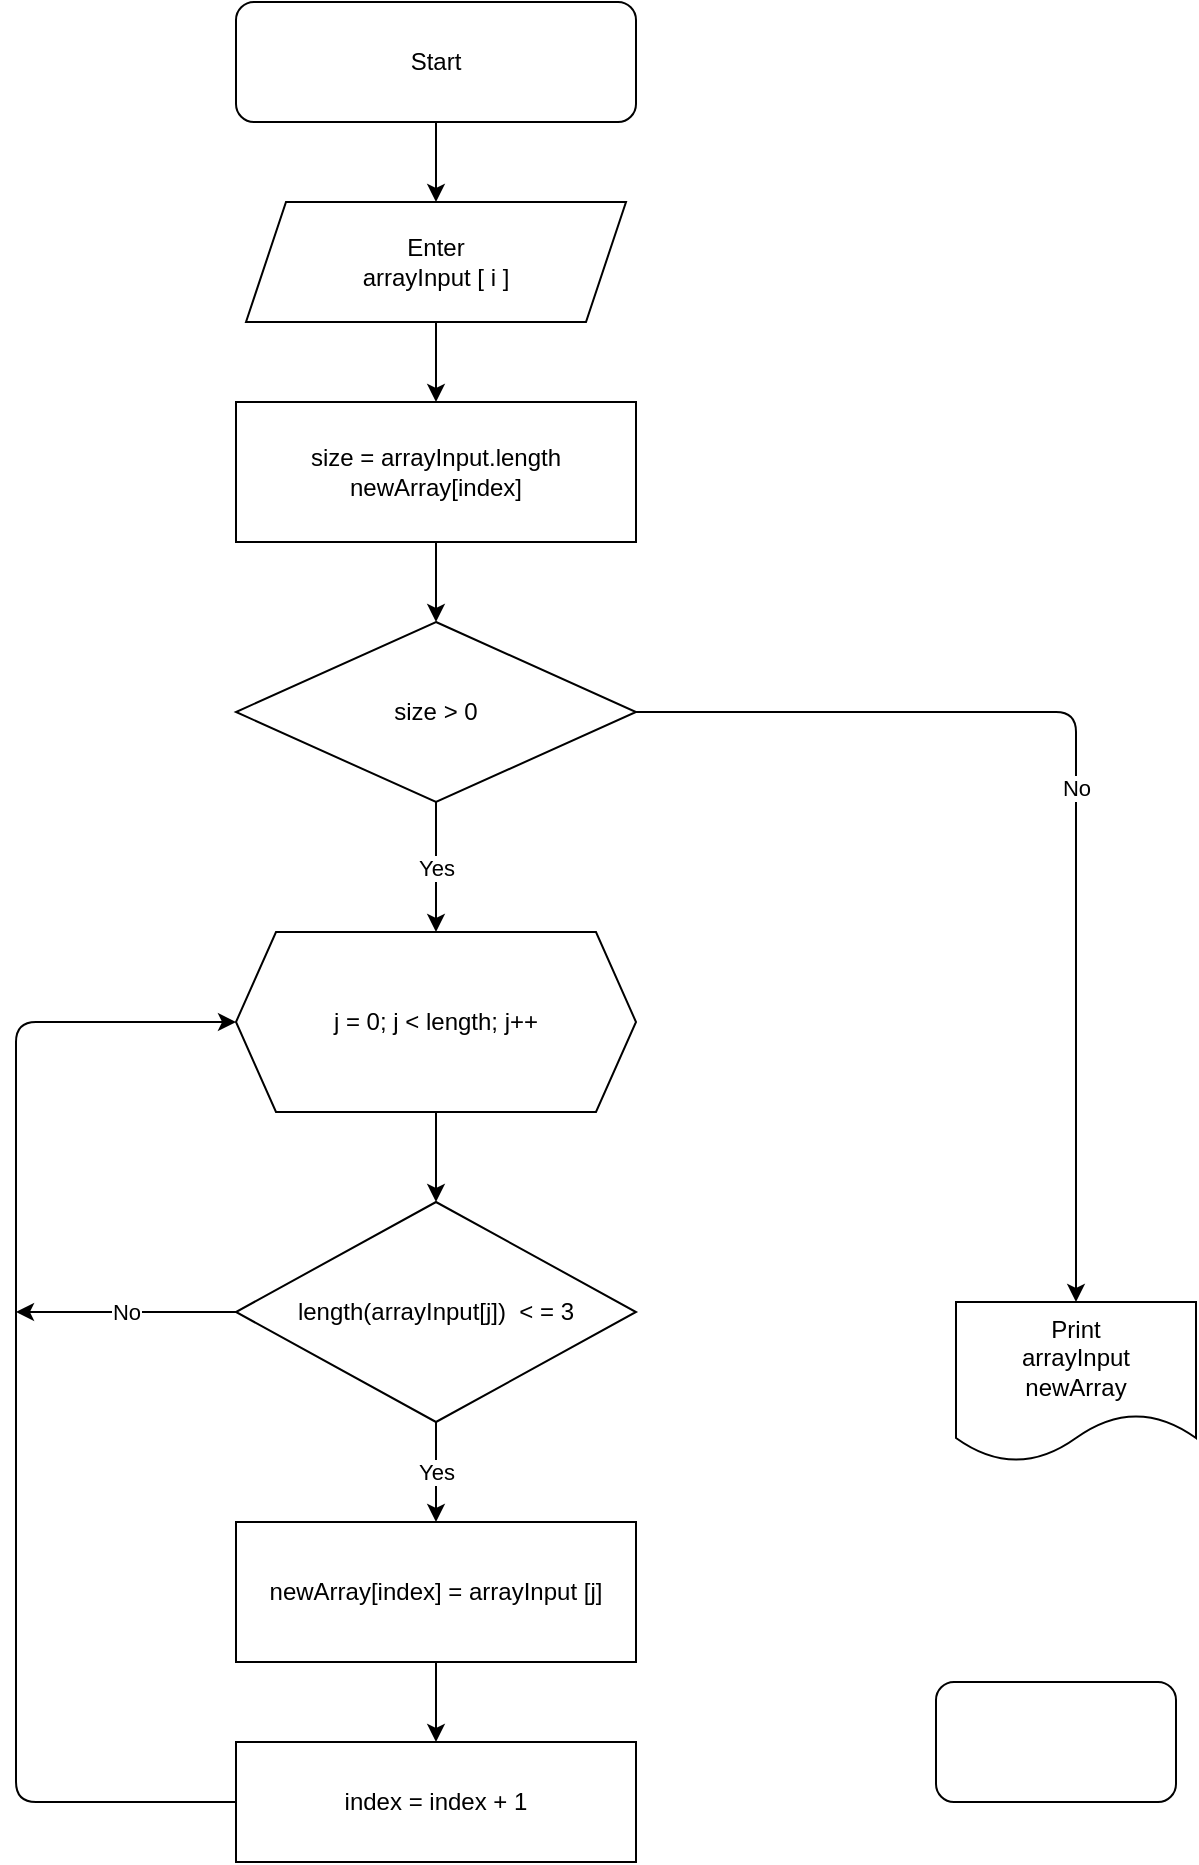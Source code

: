 <mxfile>
    <diagram id="Gbd-PMBGHikCIERO1Ggz" name="Страница 1">
        <mxGraphModel dx="1126" dy="552" grid="1" gridSize="10" guides="1" tooltips="1" connect="1" arrows="1" fold="1" page="1" pageScale="1" pageWidth="827" pageHeight="1169" math="0" shadow="0">
            <root>
                <mxCell id="0"/>
                <mxCell id="1" parent="0"/>
                <mxCell id="6" style="edgeStyle=none;html=1;exitX=0.5;exitY=1;exitDx=0;exitDy=0;entryX=0.5;entryY=0;entryDx=0;entryDy=0;" edge="1" parent="1" source="2" target="3">
                    <mxGeometry relative="1" as="geometry"/>
                </mxCell>
                <mxCell id="2" value="Start" style="rounded=1;whiteSpace=wrap;html=1;" vertex="1" parent="1">
                    <mxGeometry x="280" y="30" width="200" height="60" as="geometry"/>
                </mxCell>
                <mxCell id="7" style="edgeStyle=none;html=1;exitX=0.5;exitY=1;exitDx=0;exitDy=0;entryX=0.5;entryY=0;entryDx=0;entryDy=0;" edge="1" parent="1" source="3" target="4">
                    <mxGeometry relative="1" as="geometry"/>
                </mxCell>
                <mxCell id="3" value="Enter&lt;br&gt;arrayInput [ i ]" style="shape=parallelogram;perimeter=parallelogramPerimeter;whiteSpace=wrap;html=1;fixedSize=1;" vertex="1" parent="1">
                    <mxGeometry x="285" y="130" width="190" height="60" as="geometry"/>
                </mxCell>
                <mxCell id="9" style="edgeStyle=none;html=1;exitX=0.5;exitY=1;exitDx=0;exitDy=0;" edge="1" parent="1" source="4" target="5">
                    <mxGeometry relative="1" as="geometry"/>
                </mxCell>
                <mxCell id="4" value="size = arrayInput.length&lt;br&gt;newArray[index]" style="rounded=0;whiteSpace=wrap;html=1;" vertex="1" parent="1">
                    <mxGeometry x="280" y="230" width="200" height="70" as="geometry"/>
                </mxCell>
                <mxCell id="10" value="Yes" style="edgeStyle=none;html=1;exitX=0.5;exitY=1;exitDx=0;exitDy=0;entryX=0.5;entryY=0;entryDx=0;entryDy=0;" edge="1" parent="1" source="5" target="8">
                    <mxGeometry relative="1" as="geometry"/>
                </mxCell>
                <mxCell id="21" value="No" style="edgeStyle=none;html=1;entryX=0.5;entryY=0;entryDx=0;entryDy=0;" edge="1" parent="1" source="5" target="16">
                    <mxGeometry relative="1" as="geometry">
                        <Array as="points">
                            <mxPoint x="700" y="385"/>
                        </Array>
                    </mxGeometry>
                </mxCell>
                <mxCell id="5" value="size &amp;gt; 0" style="rhombus;whiteSpace=wrap;html=1;" vertex="1" parent="1">
                    <mxGeometry x="280" y="340" width="200" height="90" as="geometry"/>
                </mxCell>
                <mxCell id="12" style="edgeStyle=none;html=1;exitX=0.5;exitY=1;exitDx=0;exitDy=0;entryX=0.5;entryY=0;entryDx=0;entryDy=0;" edge="1" parent="1" source="8" target="11">
                    <mxGeometry relative="1" as="geometry"/>
                </mxCell>
                <mxCell id="8" value="j = 0; j &amp;lt; length; j++" style="shape=hexagon;perimeter=hexagonPerimeter2;whiteSpace=wrap;html=1;fixedSize=1;" vertex="1" parent="1">
                    <mxGeometry x="280" y="495" width="200" height="90" as="geometry"/>
                </mxCell>
                <mxCell id="15" value="Yes" style="edgeStyle=none;html=1;exitX=0.5;exitY=1;exitDx=0;exitDy=0;entryX=0.5;entryY=0;entryDx=0;entryDy=0;" edge="1" parent="1" source="11" target="13">
                    <mxGeometry relative="1" as="geometry"/>
                </mxCell>
                <mxCell id="20" value="No" style="edgeStyle=none;html=1;" edge="1" parent="1" source="11">
                    <mxGeometry relative="1" as="geometry">
                        <mxPoint x="170" y="685" as="targetPoint"/>
                        <Array as="points">
                            <mxPoint x="230" y="685"/>
                        </Array>
                    </mxGeometry>
                </mxCell>
                <mxCell id="11" value="length(arrayInput[j])&amp;nbsp; &amp;lt; = 3" style="rhombus;whiteSpace=wrap;html=1;" vertex="1" parent="1">
                    <mxGeometry x="280" y="630" width="200" height="110" as="geometry"/>
                </mxCell>
                <mxCell id="18" style="edgeStyle=none;html=1;entryX=0.5;entryY=0;entryDx=0;entryDy=0;" edge="1" parent="1" source="13" target="14">
                    <mxGeometry relative="1" as="geometry"/>
                </mxCell>
                <mxCell id="13" value="newArray[index] = arrayInput [j]" style="rounded=0;whiteSpace=wrap;html=1;" vertex="1" parent="1">
                    <mxGeometry x="280" y="790" width="200" height="70" as="geometry"/>
                </mxCell>
                <mxCell id="19" style="edgeStyle=none;html=1;entryX=0;entryY=0.5;entryDx=0;entryDy=0;" edge="1" parent="1" source="14" target="8">
                    <mxGeometry relative="1" as="geometry">
                        <Array as="points">
                            <mxPoint x="170" y="930"/>
                            <mxPoint x="170" y="540"/>
                        </Array>
                    </mxGeometry>
                </mxCell>
                <mxCell id="14" value="index = index + 1" style="rounded=0;whiteSpace=wrap;html=1;" vertex="1" parent="1">
                    <mxGeometry x="280" y="900" width="200" height="60" as="geometry"/>
                </mxCell>
                <mxCell id="16" value="Print&lt;br&gt;arrayInput&lt;br&gt;newArray" style="shape=document;whiteSpace=wrap;html=1;boundedLbl=1;" vertex="1" parent="1">
                    <mxGeometry x="640" y="680" width="120" height="80" as="geometry"/>
                </mxCell>
                <mxCell id="17" value="" style="rounded=1;whiteSpace=wrap;html=1;" vertex="1" parent="1">
                    <mxGeometry x="630" y="870" width="120" height="60" as="geometry"/>
                </mxCell>
            </root>
        </mxGraphModel>
    </diagram>
</mxfile>